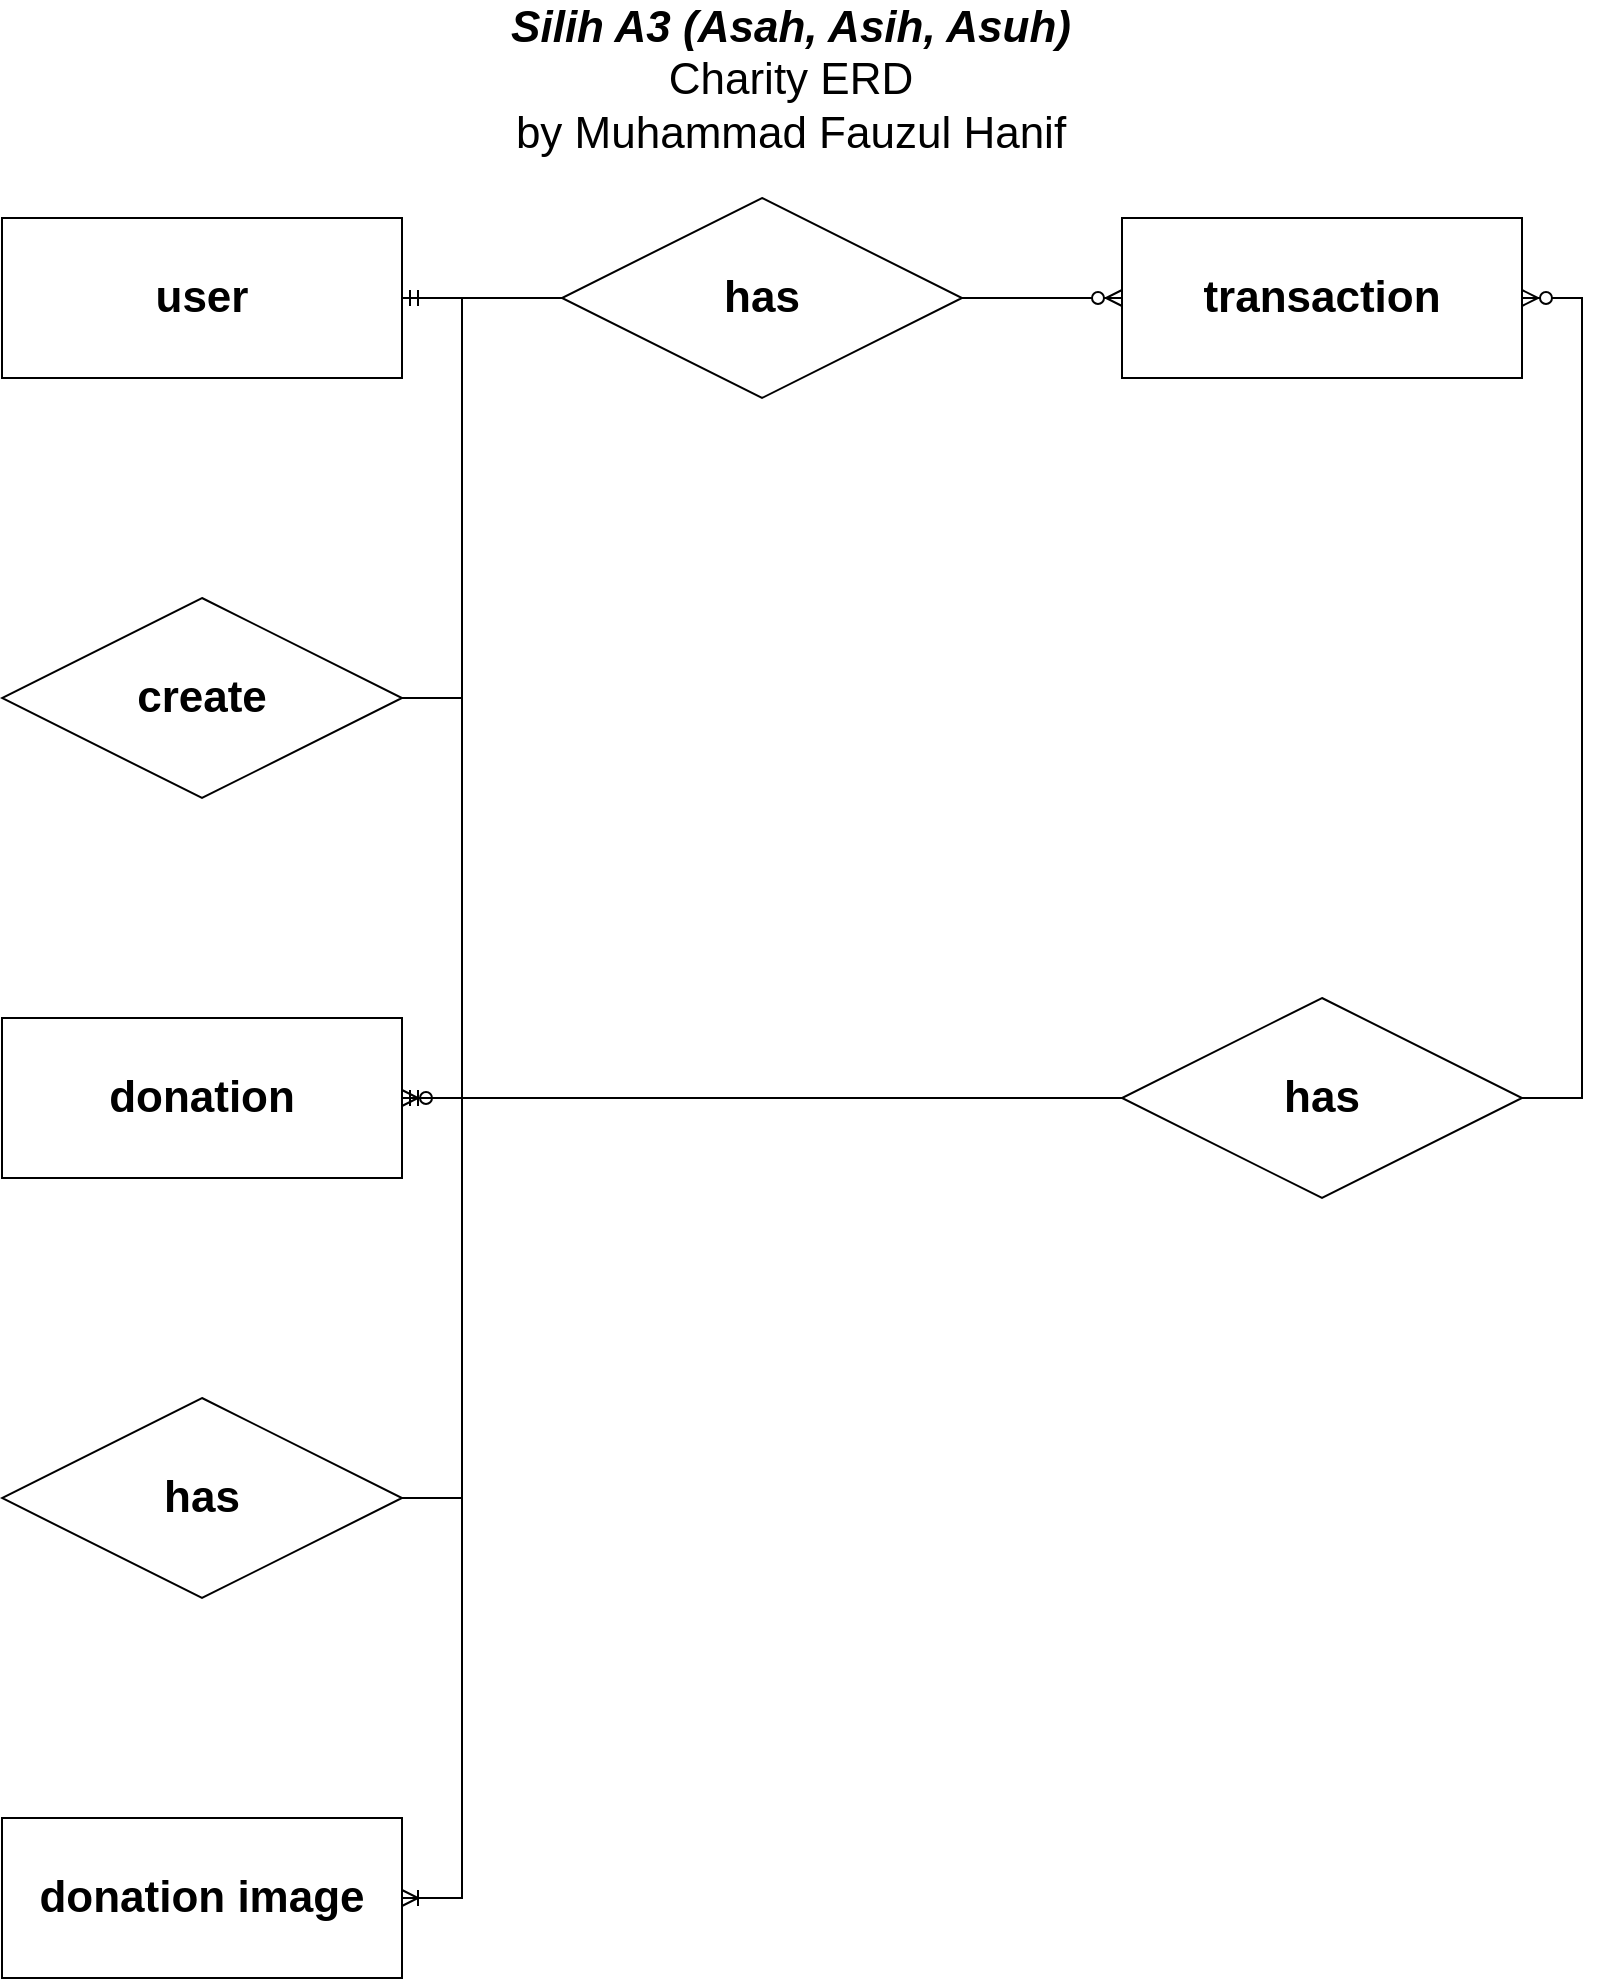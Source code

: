 <mxfile version="14.6.10" type="device"><diagram id="R2lEEEUBdFMjLlhIrx00" name="Page-1"><mxGraphModel dx="954" dy="547" grid="1" gridSize="10" guides="1" tooltips="1" connect="1" arrows="1" fold="1" page="1" pageScale="1" pageWidth="827" pageHeight="1169" math="0" shadow="0" extFonts="Permanent Marker^https://fonts.googleapis.com/css?family=Permanent+Marker"><root><mxCell id="0"/><mxCell id="1" parent="0"/><mxCell id="HXcFSZ7akQh2lTQ3JMFk-23" value="" style="group" vertex="1" connectable="0" parent="1"><mxGeometry x="20" y="139" width="760" height="890" as="geometry"/></mxCell><mxCell id="HXcFSZ7akQh2lTQ3JMFk-3" value="&lt;b&gt;&lt;font style=&quot;font-size: 22px&quot;&gt;user&lt;/font&gt;&lt;/b&gt;" style="whiteSpace=wrap;html=1;align=center;" vertex="1" parent="HXcFSZ7akQh2lTQ3JMFk-23"><mxGeometry y="10" width="200" height="80" as="geometry"/></mxCell><mxCell id="HXcFSZ7akQh2lTQ3JMFk-6" value="create" style="shape=rhombus;perimeter=rhombusPerimeter;whiteSpace=wrap;html=1;align=center;fontSize=22;fontStyle=1" vertex="1" parent="HXcFSZ7akQh2lTQ3JMFk-23"><mxGeometry y="200" width="200" height="100" as="geometry"/></mxCell><mxCell id="HXcFSZ7akQh2lTQ3JMFk-8" value="donation" style="whiteSpace=wrap;html=1;align=center;fontSize=22;fontStyle=1" vertex="1" parent="HXcFSZ7akQh2lTQ3JMFk-23"><mxGeometry y="410" width="200" height="80" as="geometry"/></mxCell><mxCell id="HXcFSZ7akQh2lTQ3JMFk-9" value="has" style="shape=rhombus;perimeter=rhombusPerimeter;whiteSpace=wrap;html=1;align=center;fontSize=22;fontStyle=1" vertex="1" parent="HXcFSZ7akQh2lTQ3JMFk-23"><mxGeometry x="280" width="200" height="100" as="geometry"/></mxCell><mxCell id="HXcFSZ7akQh2lTQ3JMFk-10" value="transaction" style="whiteSpace=wrap;html=1;align=center;fontSize=22;fontStyle=1" vertex="1" parent="HXcFSZ7akQh2lTQ3JMFk-23"><mxGeometry x="560" y="10" width="200" height="80" as="geometry"/></mxCell><mxCell id="HXcFSZ7akQh2lTQ3JMFk-11" value="has" style="shape=rhombus;perimeter=rhombusPerimeter;whiteSpace=wrap;html=1;align=center;fontSize=22;fontStyle=1" vertex="1" parent="HXcFSZ7akQh2lTQ3JMFk-23"><mxGeometry x="560" y="400" width="200" height="100" as="geometry"/></mxCell><mxCell id="HXcFSZ7akQh2lTQ3JMFk-12" value="has" style="shape=rhombus;perimeter=rhombusPerimeter;whiteSpace=wrap;html=1;align=center;fontSize=22;fontStyle=1" vertex="1" parent="HXcFSZ7akQh2lTQ3JMFk-23"><mxGeometry y="600" width="200" height="100" as="geometry"/></mxCell><mxCell id="HXcFSZ7akQh2lTQ3JMFk-13" value="donation image" style="whiteSpace=wrap;html=1;align=center;fontSize=22;fontStyle=1" vertex="1" parent="HXcFSZ7akQh2lTQ3JMFk-23"><mxGeometry y="810" width="200" height="80" as="geometry"/></mxCell><mxCell id="HXcFSZ7akQh2lTQ3JMFk-14" value="" style="edgeStyle=entityRelationEdgeStyle;fontSize=12;html=1;endArrow=ERmandOne;rounded=0;exitX=1;exitY=0.5;exitDx=0;exitDy=0;entryX=1;entryY=0.5;entryDx=0;entryDy=0;" edge="1" parent="HXcFSZ7akQh2lTQ3JMFk-23" source="HXcFSZ7akQh2lTQ3JMFk-6" target="HXcFSZ7akQh2lTQ3JMFk-3"><mxGeometry width="100" height="100" relative="1" as="geometry"><mxPoint x="350" y="210" as="sourcePoint"/><mxPoint x="450" y="110" as="targetPoint"/></mxGeometry></mxCell><mxCell id="HXcFSZ7akQh2lTQ3JMFk-15" value="" style="edgeStyle=entityRelationEdgeStyle;fontSize=12;html=1;endArrow=ERzeroToMany;endFill=1;rounded=0;exitX=1;exitY=0.5;exitDx=0;exitDy=0;entryX=1;entryY=0.5;entryDx=0;entryDy=0;" edge="1" parent="HXcFSZ7akQh2lTQ3JMFk-23" source="HXcFSZ7akQh2lTQ3JMFk-6" target="HXcFSZ7akQh2lTQ3JMFk-8"><mxGeometry width="100" height="100" relative="1" as="geometry"><mxPoint x="550" y="100" as="sourcePoint"/><mxPoint x="590" y="80" as="targetPoint"/></mxGeometry></mxCell><mxCell id="HXcFSZ7akQh2lTQ3JMFk-16" value="" style="edgeStyle=entityRelationEdgeStyle;fontSize=12;html=1;endArrow=ERmandOne;rounded=0;exitX=0;exitY=0.5;exitDx=0;exitDy=0;entryX=1;entryY=0.5;entryDx=0;entryDy=0;" edge="1" parent="HXcFSZ7akQh2lTQ3JMFk-23" source="HXcFSZ7akQh2lTQ3JMFk-11" target="HXcFSZ7akQh2lTQ3JMFk-8"><mxGeometry width="100" height="100" relative="1" as="geometry"><mxPoint x="680" y="330" as="sourcePoint"/><mxPoint x="750" y="190" as="targetPoint"/></mxGeometry></mxCell><mxCell id="HXcFSZ7akQh2lTQ3JMFk-17" value="" style="edgeStyle=entityRelationEdgeStyle;fontSize=12;html=1;endArrow=ERmandOne;rounded=0;entryX=1;entryY=0.5;entryDx=0;entryDy=0;exitX=1;exitY=0.5;exitDx=0;exitDy=0;" edge="1" parent="HXcFSZ7akQh2lTQ3JMFk-23" source="HXcFSZ7akQh2lTQ3JMFk-12" target="HXcFSZ7akQh2lTQ3JMFk-8"><mxGeometry width="100" height="100" relative="1" as="geometry"><mxPoint x="790" y="620" as="sourcePoint"/><mxPoint x="870" y="100" as="targetPoint"/></mxGeometry></mxCell><mxCell id="HXcFSZ7akQh2lTQ3JMFk-18" value="" style="edgeStyle=entityRelationEdgeStyle;fontSize=12;html=1;endArrow=ERmandOne;rounded=0;entryX=1;entryY=0.5;entryDx=0;entryDy=0;exitX=0;exitY=0.5;exitDx=0;exitDy=0;" edge="1" parent="HXcFSZ7akQh2lTQ3JMFk-23" source="HXcFSZ7akQh2lTQ3JMFk-9" target="HXcFSZ7akQh2lTQ3JMFk-3"><mxGeometry width="100" height="100" relative="1" as="geometry"><mxPoint x="130" y="340" as="sourcePoint"/><mxPoint x="230" y="240" as="targetPoint"/></mxGeometry></mxCell><mxCell id="HXcFSZ7akQh2lTQ3JMFk-19" value="" style="edgeStyle=entityRelationEdgeStyle;fontSize=12;html=1;endArrow=ERzeroToMany;endFill=1;rounded=0;exitX=1;exitY=0.5;exitDx=0;exitDy=0;entryX=0;entryY=0.5;entryDx=0;entryDy=0;" edge="1" parent="HXcFSZ7akQh2lTQ3JMFk-23" source="HXcFSZ7akQh2lTQ3JMFk-9" target="HXcFSZ7akQh2lTQ3JMFk-10"><mxGeometry width="100" height="100" relative="1" as="geometry"><mxPoint x="220" y="340" as="sourcePoint"/><mxPoint x="320" y="240" as="targetPoint"/></mxGeometry></mxCell><mxCell id="HXcFSZ7akQh2lTQ3JMFk-21" value="" style="edgeStyle=entityRelationEdgeStyle;fontSize=12;html=1;endArrow=ERzeroToMany;endFill=1;rounded=0;entryX=1;entryY=0.5;entryDx=0;entryDy=0;exitX=1;exitY=0.5;exitDx=0;exitDy=0;" edge="1" parent="HXcFSZ7akQh2lTQ3JMFk-23" source="HXcFSZ7akQh2lTQ3JMFk-11" target="HXcFSZ7akQh2lTQ3JMFk-10"><mxGeometry width="100" height="100" relative="1" as="geometry"><mxPoint x="800" y="500" as="sourcePoint"/><mxPoint x="630" y="50" as="targetPoint"/></mxGeometry></mxCell><mxCell id="HXcFSZ7akQh2lTQ3JMFk-22" value="" style="edgeStyle=entityRelationEdgeStyle;fontSize=12;html=1;endArrow=ERoneToMany;rounded=0;exitX=1;exitY=0.5;exitDx=0;exitDy=0;entryX=1;entryY=0.5;entryDx=0;entryDy=0;" edge="1" parent="HXcFSZ7akQh2lTQ3JMFk-23" source="HXcFSZ7akQh2lTQ3JMFk-12" target="HXcFSZ7akQh2lTQ3JMFk-13"><mxGeometry width="100" height="100" relative="1" as="geometry"><mxPoint x="1020" y="340" as="sourcePoint"/><mxPoint x="1120" y="240" as="targetPoint"/></mxGeometry></mxCell><mxCell id="HXcFSZ7akQh2lTQ3JMFk-24" value="&lt;font style=&quot;font-size: 22px&quot;&gt;&lt;b&gt;&lt;i&gt;Silih A3 (Asah, Asih, Asuh) &lt;/i&gt;&lt;/b&gt;&lt;br&gt;Charity ERD&lt;br&gt;by Muhammad Fauzul Hanif&lt;/font&gt;" style="text;html=1;align=center;verticalAlign=middle;resizable=0;points=[];autosize=1;strokeColor=none;fontSize=22;" vertex="1" parent="1"><mxGeometry x="264" y="40" width="300" height="80" as="geometry"/></mxCell></root></mxGraphModel></diagram></mxfile>